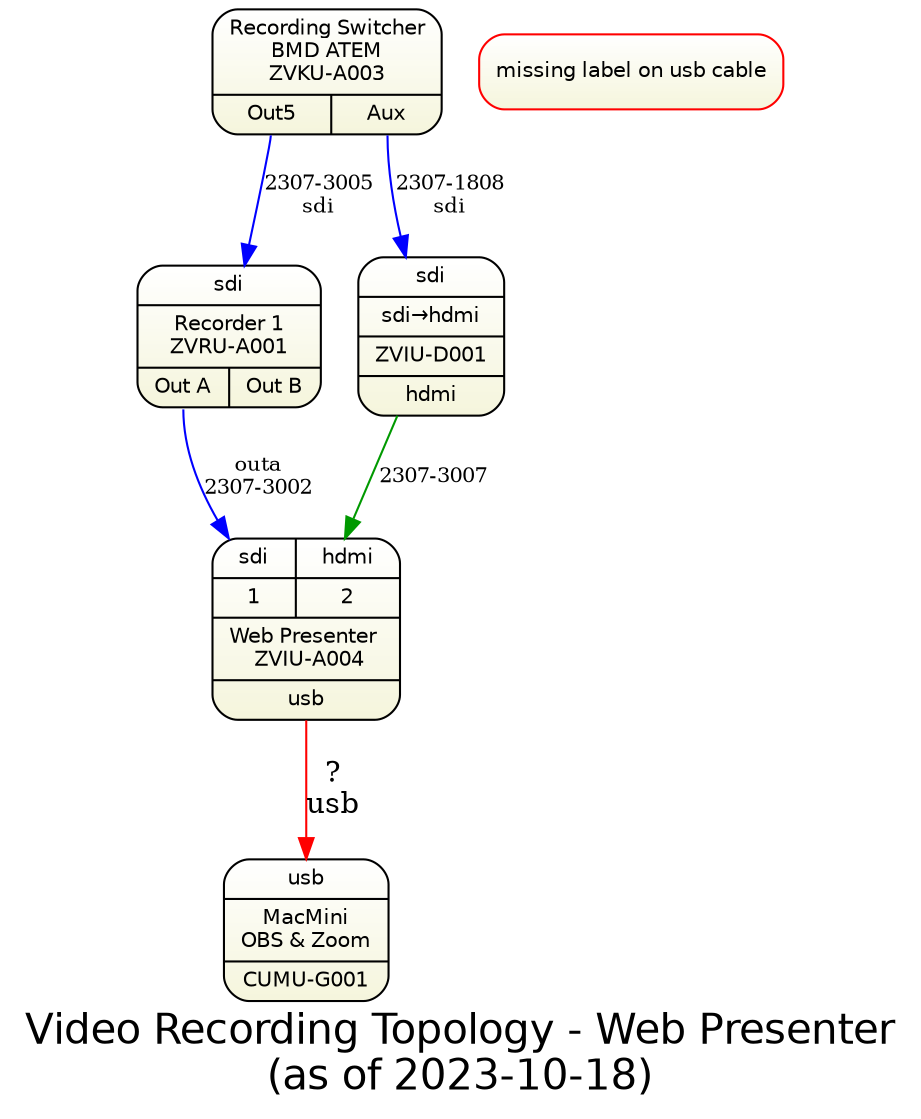 digraph WebPresenter { 
  
graph [overlap = true, fontsize = 20, 
      label="Video Recording Topology - Web Presenter\n(as of 2023-10-18)",
      fontname = Helvetica, bgcolor=white
      ]
 
node [shape = Mrecord style=filled , fillcolor="white:beige"  , fontsize = 10,
      gradientangle=270 fontname = Helvetica ]
      
zvkua003 [
  tooltip="BMD ATEM Television Studio Pro HD"
  label="{ Recording Switcher\nBMD ATEM\nZVKU-A003|
      { {<o5>Out5 }| {<aux>Aux }  }
    }"
]

zviua004 [label="{{{<i1>sdi|1 }|{<i2>hdmi|2} }|{Web Presenter \n ZVIU-A004}|{<usb>usb}}"]

zvrua001 [label="{{ {<in>sdi }}|{Recorder 1\nZVRU-A001}|{{<outa>Out A}|{<outb>Out B}}}"]

cumug001 [label="{<usb>usb|MacMini\nOBS & Zoom|CUMU-G001}"]
 
zviud001 [label="{<i>sdi|sdi→hdmi|ZVIU-D001|<o>hdmi}"]

zviua004 -> cumug001 [label="?\nusb" color="red"]
note [label="missing label on usb cable" color="red"]

subgraph sdi_cables { 
	edge [style="solid", color="blue" fontsize="10pt"]
	zvrua001:outa -> zviua004:sdi [label="outa\n2307-3002"]
	zvkua003:aux  -> zviud001:sdi [label="2307-1808\nsdi" ]
	zvkua003:o5 -> zvrua001:sdi [label="2307-3005\nsdi"]
}

subgraph hdmi_edges {
	edge [style=solid, color="#009900", fontsize="10pt" ]
	zviud001:hdmi -> zviua004:hdmi [label="2307-3007"]
}

} 